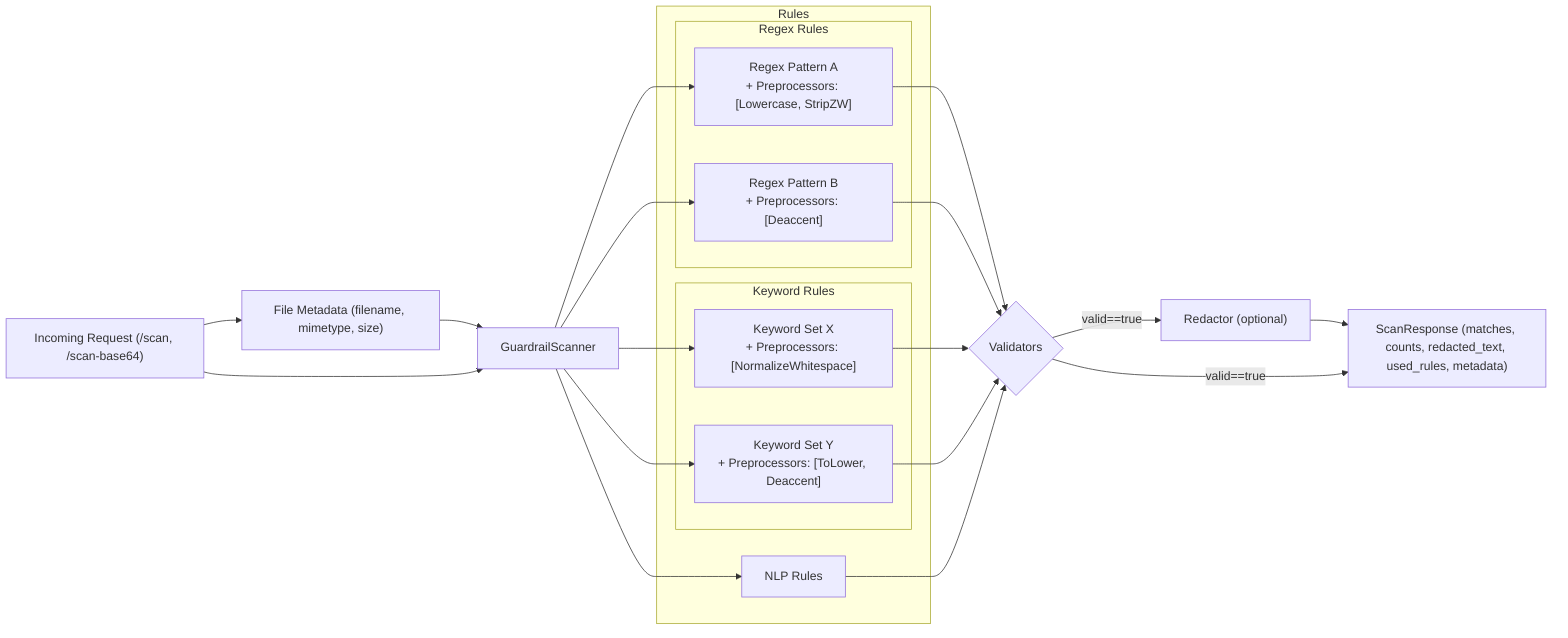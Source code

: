 flowchart LR
  REQ["Incoming Request (/scan, /scan-base64)"]
  META["File Metadata (filename, mimetype, size)"]

  SCAN["GuardrailScanner"]

  subgraph RULES["Rules"]
    direction TB
    subgraph REGEX["Regex Rules"]
      R1["Regex Pattern A\n+ Preprocessors: [Lowercase, StripZW]"]
      R2["Regex Pattern B\n+ Preprocessors: [Deaccent]"]
    end
    subgraph KEYWORD["Keyword Rules"]
      K1["Keyword Set X\n+ Preprocessors: [NormalizeWhitespace]"]
      K2["Keyword Set Y\n+ Preprocessors: [ToLower, Deaccent]"]
    end
    NLP["NLP Rules"]
  end

  VAL{"Validators"}
  RED["Redactor (optional)"]
  RESP["ScanResponse (matches, counts, redacted_text, used_rules, metadata)"]

  REQ --> META --> SCAN
  REQ --> SCAN
  SCAN --> R1 --> VAL
  SCAN --> R2 --> VAL
  SCAN --> K1 --> VAL
  SCAN --> K2 --> VAL
  SCAN --> NLP --> VAL
  VAL -->|valid==true| RED --> RESP
  VAL -->|valid==true| RESP